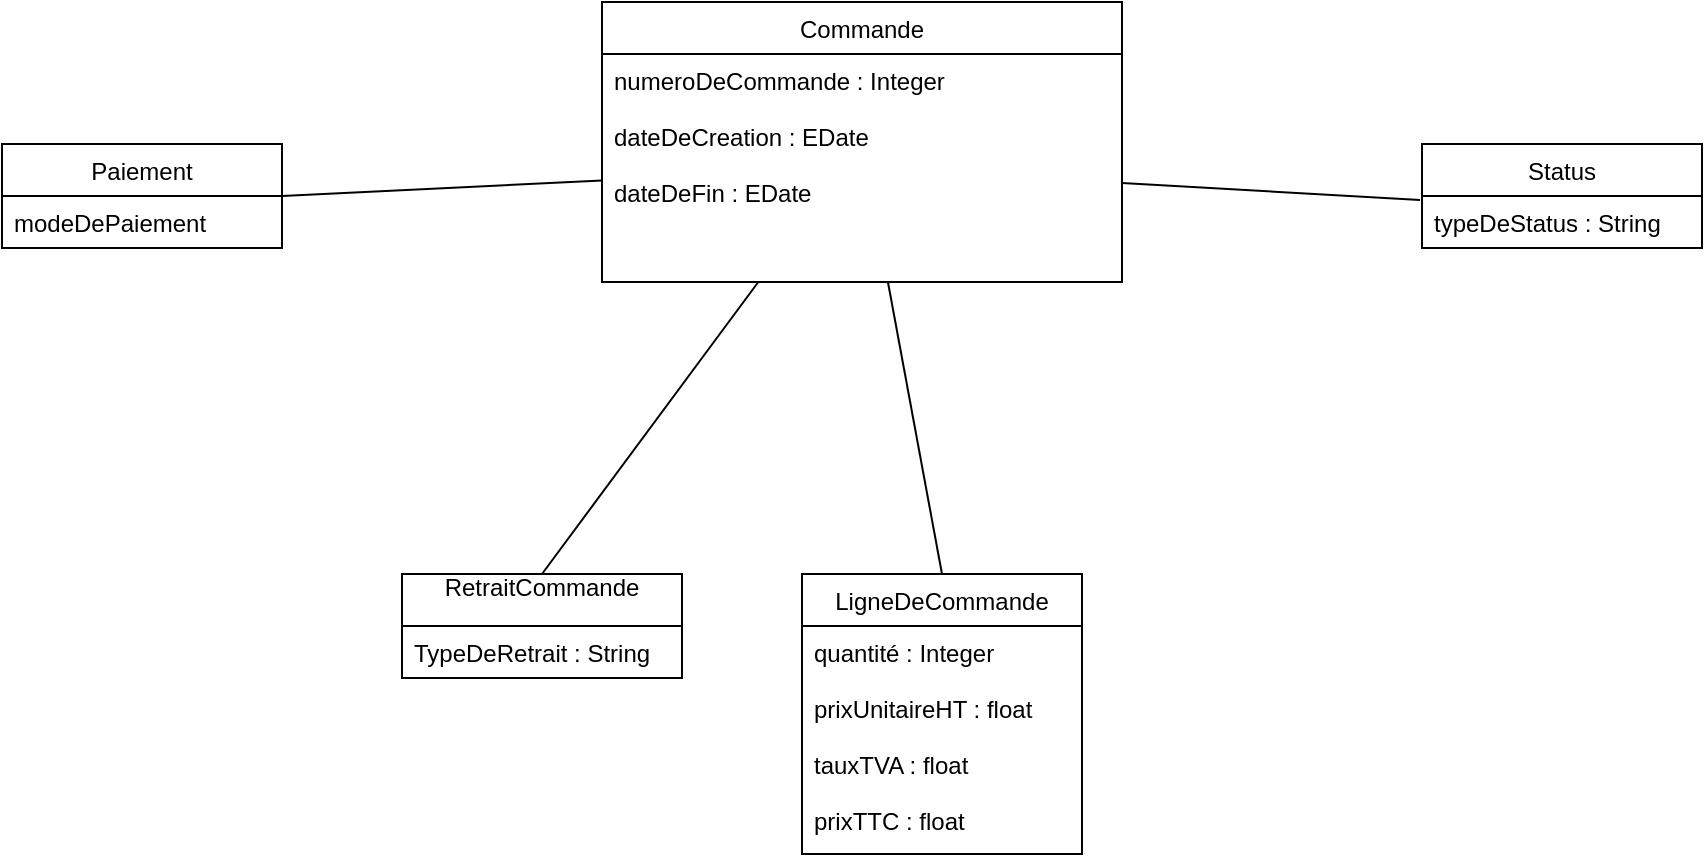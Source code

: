 <mxfile version="10.9.8" type="github"><diagram id="CMS3n498FOt9D3XWDHqb" name="Page-1"><mxGraphModel dx="1240" dy="654" grid="1" gridSize="10" guides="1" tooltips="1" connect="1" arrows="1" fold="1" page="1" pageScale="1" pageWidth="827" pageHeight="1169" math="0" shadow="0"><root><mxCell id="0"/><mxCell id="1" parent="0"/><mxCell id="tcyOuLzOvPSGJxB7Hq_h-21" style="edgeStyle=none;rounded=0;orthogonalLoop=1;jettySize=auto;html=1;entryX=0.5;entryY=0;entryDx=0;entryDy=0;endArrow=none;endFill=0;" edge="1" parent="1" source="tcyOuLzOvPSGJxB7Hq_h-7" target="tcyOuLzOvPSGJxB7Hq_h-17"><mxGeometry relative="1" as="geometry"/></mxCell><mxCell id="tcyOuLzOvPSGJxB7Hq_h-31" style="edgeStyle=none;rounded=0;orthogonalLoop=1;jettySize=auto;html=1;entryX=0.5;entryY=0;entryDx=0;entryDy=0;endArrow=none;endFill=0;" edge="1" parent="1" source="tcyOuLzOvPSGJxB7Hq_h-7" target="tcyOuLzOvPSGJxB7Hq_h-27"><mxGeometry relative="1" as="geometry"/></mxCell><mxCell id="tcyOuLzOvPSGJxB7Hq_h-7" value="Commande" style="swimlane;fontStyle=0;childLayout=stackLayout;horizontal=1;startSize=26;fillColor=none;horizontalStack=0;resizeParent=1;resizeParentMax=0;resizeLast=0;collapsible=1;marginBottom=0;" vertex="1" parent="1"><mxGeometry x="460" y="140" width="260" height="140" as="geometry"/></mxCell><mxCell id="tcyOuLzOvPSGJxB7Hq_h-8" value="numeroDeCommande : Integer&#xA;&#xA;dateDeCreation : EDate&#xA;&#xA;dateDeFin : EDate&#xA;&#xA;" style="text;strokeColor=none;fillColor=none;align=left;verticalAlign=top;spacingLeft=4;spacingRight=4;overflow=hidden;rotatable=0;points=[[0,0.5],[1,0.5]];portConstraint=eastwest;" vertex="1" parent="tcyOuLzOvPSGJxB7Hq_h-7"><mxGeometry y="26" width="260" height="114" as="geometry"/></mxCell><mxCell id="tcyOuLzOvPSGJxB7Hq_h-11" value="Status" style="swimlane;fontStyle=0;childLayout=stackLayout;horizontal=1;startSize=26;fillColor=none;horizontalStack=0;resizeParent=1;resizeParentMax=0;resizeLast=0;collapsible=1;marginBottom=0;" vertex="1" parent="1"><mxGeometry x="870" y="211" width="140" height="52" as="geometry"/></mxCell><mxCell id="tcyOuLzOvPSGJxB7Hq_h-12" value="typeDeStatus : String&#xA;" style="text;strokeColor=none;fillColor=none;align=left;verticalAlign=top;spacingLeft=4;spacingRight=4;overflow=hidden;rotatable=0;points=[[0,0.5],[1,0.5]];portConstraint=eastwest;" vertex="1" parent="tcyOuLzOvPSGJxB7Hq_h-11"><mxGeometry y="26" width="140" height="26" as="geometry"/></mxCell><mxCell id="tcyOuLzOvPSGJxB7Hq_h-15" style="rounded=0;orthogonalLoop=1;jettySize=auto;html=1;entryX=-0.007;entryY=0.077;entryDx=0;entryDy=0;entryPerimeter=0;endArrow=none;endFill=0;" edge="1" parent="1" source="tcyOuLzOvPSGJxB7Hq_h-8" target="tcyOuLzOvPSGJxB7Hq_h-12"><mxGeometry relative="1" as="geometry"/></mxCell><mxCell id="tcyOuLzOvPSGJxB7Hq_h-17" value="RetraitCommande&#xA;" style="swimlane;fontStyle=0;childLayout=stackLayout;horizontal=1;startSize=26;fillColor=none;horizontalStack=0;resizeParent=1;resizeParentMax=0;resizeLast=0;collapsible=1;marginBottom=0;" vertex="1" parent="1"><mxGeometry x="360" y="426" width="140" height="52" as="geometry"/></mxCell><mxCell id="tcyOuLzOvPSGJxB7Hq_h-18" value="TypeDeRetrait : String" style="text;strokeColor=none;fillColor=none;align=left;verticalAlign=top;spacingLeft=4;spacingRight=4;overflow=hidden;rotatable=0;points=[[0,0.5],[1,0.5]];portConstraint=eastwest;" vertex="1" parent="tcyOuLzOvPSGJxB7Hq_h-17"><mxGeometry y="26" width="140" height="26" as="geometry"/></mxCell><mxCell id="tcyOuLzOvPSGJxB7Hq_h-22" value="Paiement" style="swimlane;fontStyle=0;childLayout=stackLayout;horizontal=1;startSize=26;fillColor=none;horizontalStack=0;resizeParent=1;resizeParentMax=0;resizeLast=0;collapsible=1;marginBottom=0;" vertex="1" parent="1"><mxGeometry x="160" y="211" width="140" height="52" as="geometry"/></mxCell><mxCell id="tcyOuLzOvPSGJxB7Hq_h-23" value="modeDePaiement" style="text;strokeColor=none;fillColor=none;align=left;verticalAlign=top;spacingLeft=4;spacingRight=4;overflow=hidden;rotatable=0;points=[[0,0.5],[1,0.5]];portConstraint=eastwest;" vertex="1" parent="tcyOuLzOvPSGJxB7Hq_h-22"><mxGeometry y="26" width="140" height="26" as="geometry"/></mxCell><mxCell id="tcyOuLzOvPSGJxB7Hq_h-26" style="edgeStyle=none;rounded=0;orthogonalLoop=1;jettySize=auto;html=1;entryX=1;entryY=0.5;entryDx=0;entryDy=0;endArrow=none;endFill=0;" edge="1" parent="1" source="tcyOuLzOvPSGJxB7Hq_h-8" target="tcyOuLzOvPSGJxB7Hq_h-22"><mxGeometry relative="1" as="geometry"/></mxCell><mxCell id="tcyOuLzOvPSGJxB7Hq_h-27" value="LigneDeCommande" style="swimlane;fontStyle=0;childLayout=stackLayout;horizontal=1;startSize=26;fillColor=none;horizontalStack=0;resizeParent=1;resizeParentMax=0;resizeLast=0;collapsible=1;marginBottom=0;" vertex="1" parent="1"><mxGeometry x="560" y="426" width="140" height="140" as="geometry"/></mxCell><mxCell id="tcyOuLzOvPSGJxB7Hq_h-30" value="quantité : Integer&#xA;&#xA;prixUnitaireHT : float&#xA;&#xA;tauxTVA : float&#xA;&#xA;prixTTC : float&#xA;" style="text;strokeColor=none;fillColor=none;align=left;verticalAlign=top;spacingLeft=4;spacingRight=4;overflow=hidden;rotatable=0;points=[[0,0.5],[1,0.5]];portConstraint=eastwest;" vertex="1" parent="tcyOuLzOvPSGJxB7Hq_h-27"><mxGeometry y="26" width="140" height="114" as="geometry"/></mxCell></root></mxGraphModel></diagram></mxfile>